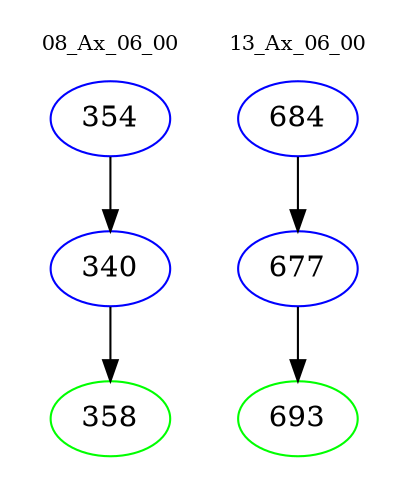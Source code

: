 digraph{
subgraph cluster_0 {
color = white
label = "08_Ax_06_00";
fontsize=10;
T0_354 [label="354", color="blue"]
T0_354 -> T0_340 [color="black"]
T0_340 [label="340", color="blue"]
T0_340 -> T0_358 [color="black"]
T0_358 [label="358", color="green"]
}
subgraph cluster_1 {
color = white
label = "13_Ax_06_00";
fontsize=10;
T1_684 [label="684", color="blue"]
T1_684 -> T1_677 [color="black"]
T1_677 [label="677", color="blue"]
T1_677 -> T1_693 [color="black"]
T1_693 [label="693", color="green"]
}
}
